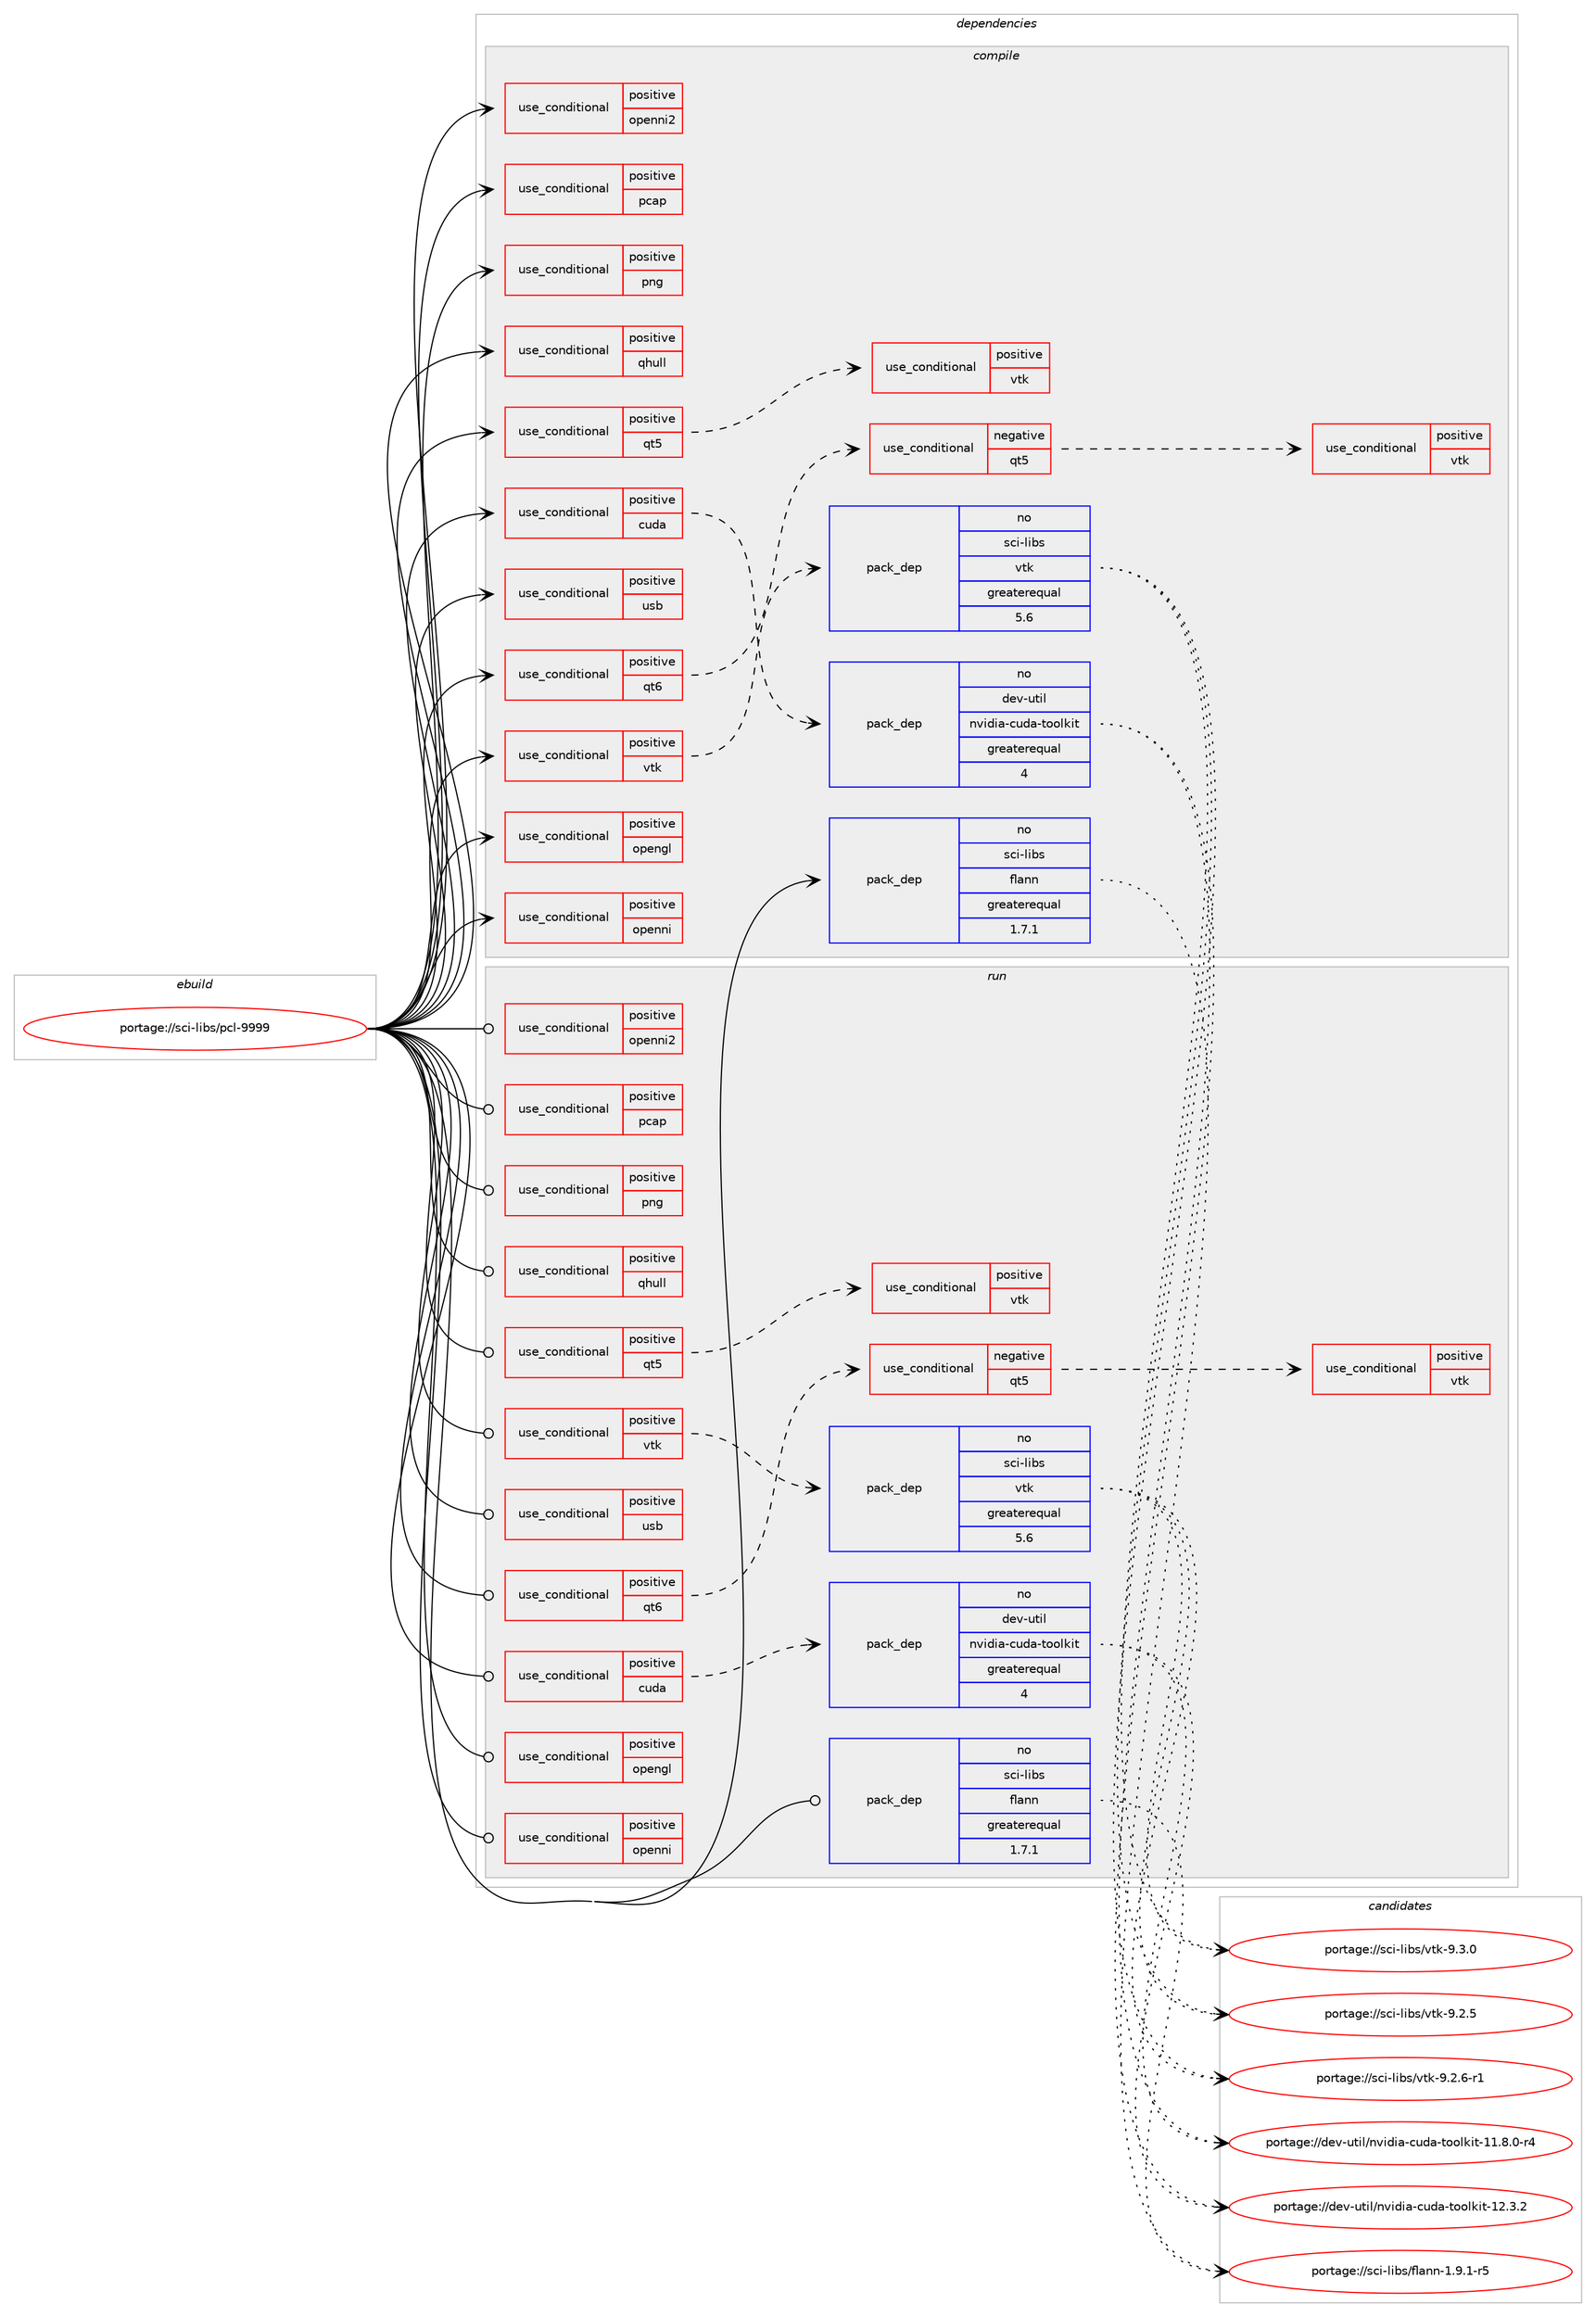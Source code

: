 digraph prolog {

# *************
# Graph options
# *************

newrank=true;
concentrate=true;
compound=true;
graph [rankdir=LR,fontname=Helvetica,fontsize=10,ranksep=1.5];#, ranksep=2.5, nodesep=0.2];
edge  [arrowhead=vee];
node  [fontname=Helvetica,fontsize=10];

# **********
# The ebuild
# **********

subgraph cluster_leftcol {
color=gray;
rank=same;
label=<<i>ebuild</i>>;
id [label="portage://sci-libs/pcl-9999", color=red, width=4, href="../sci-libs/pcl-9999.svg"];
}

# ****************
# The dependencies
# ****************

subgraph cluster_midcol {
color=gray;
label=<<i>dependencies</i>>;
subgraph cluster_compile {
fillcolor="#eeeeee";
style=filled;
label=<<i>compile</i>>;
subgraph cond8303 {
dependency11607 [label=<<TABLE BORDER="0" CELLBORDER="1" CELLSPACING="0" CELLPADDING="4"><TR><TD ROWSPAN="3" CELLPADDING="10">use_conditional</TD></TR><TR><TD>positive</TD></TR><TR><TD>cuda</TD></TR></TABLE>>, shape=none, color=red];
subgraph pack3192 {
dependency11608 [label=<<TABLE BORDER="0" CELLBORDER="1" CELLSPACING="0" CELLPADDING="4" WIDTH="220"><TR><TD ROWSPAN="6" CELLPADDING="30">pack_dep</TD></TR><TR><TD WIDTH="110">no</TD></TR><TR><TD>dev-util</TD></TR><TR><TD>nvidia-cuda-toolkit</TD></TR><TR><TD>greaterequal</TD></TR><TR><TD>4</TD></TR></TABLE>>, shape=none, color=blue];
}
dependency11607:e -> dependency11608:w [weight=20,style="dashed",arrowhead="vee"];
}
id:e -> dependency11607:w [weight=20,style="solid",arrowhead="vee"];
subgraph cond8304 {
dependency11609 [label=<<TABLE BORDER="0" CELLBORDER="1" CELLSPACING="0" CELLPADDING="4"><TR><TD ROWSPAN="3" CELLPADDING="10">use_conditional</TD></TR><TR><TD>positive</TD></TR><TR><TD>opengl</TD></TR></TABLE>>, shape=none, color=red];
# *** BEGIN UNKNOWN DEPENDENCY TYPE (TODO) ***
# dependency11609 -> package_dependency(portage://sci-libs/pcl-9999,install,no,virtual,opengl,none,[,,],[],[])
# *** END UNKNOWN DEPENDENCY TYPE (TODO) ***

# *** BEGIN UNKNOWN DEPENDENCY TYPE (TODO) ***
# dependency11609 -> package_dependency(portage://sci-libs/pcl-9999,install,no,media-libs,freeglut,none,[,,],[],[])
# *** END UNKNOWN DEPENDENCY TYPE (TODO) ***

}
id:e -> dependency11609:w [weight=20,style="solid",arrowhead="vee"];
subgraph cond8305 {
dependency11610 [label=<<TABLE BORDER="0" CELLBORDER="1" CELLSPACING="0" CELLPADDING="4"><TR><TD ROWSPAN="3" CELLPADDING="10">use_conditional</TD></TR><TR><TD>positive</TD></TR><TR><TD>openni</TD></TR></TABLE>>, shape=none, color=red];
# *** BEGIN UNKNOWN DEPENDENCY TYPE (TODO) ***
# dependency11610 -> package_dependency(portage://sci-libs/pcl-9999,install,no,dev-libs,OpenNI,none,[,,],[],[])
# *** END UNKNOWN DEPENDENCY TYPE (TODO) ***

}
id:e -> dependency11610:w [weight=20,style="solid",arrowhead="vee"];
subgraph cond8306 {
dependency11611 [label=<<TABLE BORDER="0" CELLBORDER="1" CELLSPACING="0" CELLPADDING="4"><TR><TD ROWSPAN="3" CELLPADDING="10">use_conditional</TD></TR><TR><TD>positive</TD></TR><TR><TD>openni2</TD></TR></TABLE>>, shape=none, color=red];
# *** BEGIN UNKNOWN DEPENDENCY TYPE (TODO) ***
# dependency11611 -> package_dependency(portage://sci-libs/pcl-9999,install,no,dev-libs,OpenNI2,none,[,,],[],[])
# *** END UNKNOWN DEPENDENCY TYPE (TODO) ***

}
id:e -> dependency11611:w [weight=20,style="solid",arrowhead="vee"];
subgraph cond8307 {
dependency11612 [label=<<TABLE BORDER="0" CELLBORDER="1" CELLSPACING="0" CELLPADDING="4"><TR><TD ROWSPAN="3" CELLPADDING="10">use_conditional</TD></TR><TR><TD>positive</TD></TR><TR><TD>pcap</TD></TR></TABLE>>, shape=none, color=red];
# *** BEGIN UNKNOWN DEPENDENCY TYPE (TODO) ***
# dependency11612 -> package_dependency(portage://sci-libs/pcl-9999,install,no,net-libs,libpcap,none,[,,],[],[])
# *** END UNKNOWN DEPENDENCY TYPE (TODO) ***

}
id:e -> dependency11612:w [weight=20,style="solid",arrowhead="vee"];
subgraph cond8308 {
dependency11613 [label=<<TABLE BORDER="0" CELLBORDER="1" CELLSPACING="0" CELLPADDING="4"><TR><TD ROWSPAN="3" CELLPADDING="10">use_conditional</TD></TR><TR><TD>positive</TD></TR><TR><TD>png</TD></TR></TABLE>>, shape=none, color=red];
# *** BEGIN UNKNOWN DEPENDENCY TYPE (TODO) ***
# dependency11613 -> package_dependency(portage://sci-libs/pcl-9999,install,no,media-libs,libpng,none,[,,],[slot(0),equal],[])
# *** END UNKNOWN DEPENDENCY TYPE (TODO) ***

}
id:e -> dependency11613:w [weight=20,style="solid",arrowhead="vee"];
subgraph cond8309 {
dependency11614 [label=<<TABLE BORDER="0" CELLBORDER="1" CELLSPACING="0" CELLPADDING="4"><TR><TD ROWSPAN="3" CELLPADDING="10">use_conditional</TD></TR><TR><TD>positive</TD></TR><TR><TD>qhull</TD></TR></TABLE>>, shape=none, color=red];
# *** BEGIN UNKNOWN DEPENDENCY TYPE (TODO) ***
# dependency11614 -> package_dependency(portage://sci-libs/pcl-9999,install,no,media-libs,qhull,none,[,,],any_same_slot,[])
# *** END UNKNOWN DEPENDENCY TYPE (TODO) ***

}
id:e -> dependency11614:w [weight=20,style="solid",arrowhead="vee"];
subgraph cond8310 {
dependency11615 [label=<<TABLE BORDER="0" CELLBORDER="1" CELLSPACING="0" CELLPADDING="4"><TR><TD ROWSPAN="3" CELLPADDING="10">use_conditional</TD></TR><TR><TD>positive</TD></TR><TR><TD>qt5</TD></TR></TABLE>>, shape=none, color=red];
# *** BEGIN UNKNOWN DEPENDENCY TYPE (TODO) ***
# dependency11615 -> package_dependency(portage://sci-libs/pcl-9999,install,no,dev-qt,qtgui,none,[,,],[slot(5)],[])
# *** END UNKNOWN DEPENDENCY TYPE (TODO) ***

# *** BEGIN UNKNOWN DEPENDENCY TYPE (TODO) ***
# dependency11615 -> package_dependency(portage://sci-libs/pcl-9999,install,no,dev-qt,qtcore,none,[,,],[slot(5)],[])
# *** END UNKNOWN DEPENDENCY TYPE (TODO) ***

# *** BEGIN UNKNOWN DEPENDENCY TYPE (TODO) ***
# dependency11615 -> package_dependency(portage://sci-libs/pcl-9999,install,no,dev-qt,qtconcurrent,none,[,,],[slot(5)],[])
# *** END UNKNOWN DEPENDENCY TYPE (TODO) ***

# *** BEGIN UNKNOWN DEPENDENCY TYPE (TODO) ***
# dependency11615 -> package_dependency(portage://sci-libs/pcl-9999,install,no,dev-qt,qtopengl,none,[,,],[slot(5)],[])
# *** END UNKNOWN DEPENDENCY TYPE (TODO) ***

subgraph cond8311 {
dependency11616 [label=<<TABLE BORDER="0" CELLBORDER="1" CELLSPACING="0" CELLPADDING="4"><TR><TD ROWSPAN="3" CELLPADDING="10">use_conditional</TD></TR><TR><TD>positive</TD></TR><TR><TD>vtk</TD></TR></TABLE>>, shape=none, color=red];
# *** BEGIN UNKNOWN DEPENDENCY TYPE (TODO) ***
# dependency11616 -> package_dependency(portage://sci-libs/pcl-9999,install,no,sci-libs,vtk,none,[,,],[],[use(enable(qt5),none)])
# *** END UNKNOWN DEPENDENCY TYPE (TODO) ***

}
dependency11615:e -> dependency11616:w [weight=20,style="dashed",arrowhead="vee"];
}
id:e -> dependency11615:w [weight=20,style="solid",arrowhead="vee"];
subgraph cond8312 {
dependency11617 [label=<<TABLE BORDER="0" CELLBORDER="1" CELLSPACING="0" CELLPADDING="4"><TR><TD ROWSPAN="3" CELLPADDING="10">use_conditional</TD></TR><TR><TD>positive</TD></TR><TR><TD>qt6</TD></TR></TABLE>>, shape=none, color=red];
subgraph cond8313 {
dependency11618 [label=<<TABLE BORDER="0" CELLBORDER="1" CELLSPACING="0" CELLPADDING="4"><TR><TD ROWSPAN="3" CELLPADDING="10">use_conditional</TD></TR><TR><TD>negative</TD></TR><TR><TD>qt5</TD></TR></TABLE>>, shape=none, color=red];
# *** BEGIN UNKNOWN DEPENDENCY TYPE (TODO) ***
# dependency11618 -> package_dependency(portage://sci-libs/pcl-9999,install,no,dev-qt,qtbase,none,[,,],[slot(6)],[use(enable(concurrent),none),use(enable(gui),none),use(enable(opengl),none)])
# *** END UNKNOWN DEPENDENCY TYPE (TODO) ***

subgraph cond8314 {
dependency11619 [label=<<TABLE BORDER="0" CELLBORDER="1" CELLSPACING="0" CELLPADDING="4"><TR><TD ROWSPAN="3" CELLPADDING="10">use_conditional</TD></TR><TR><TD>positive</TD></TR><TR><TD>vtk</TD></TR></TABLE>>, shape=none, color=red];
# *** BEGIN UNKNOWN DEPENDENCY TYPE (TODO) ***
# dependency11619 -> package_dependency(portage://sci-libs/pcl-9999,install,no,sci-libs,vtk,none,[,,],[],[use(disable(qt5),none),use(enable(qt6),none)])
# *** END UNKNOWN DEPENDENCY TYPE (TODO) ***

}
dependency11618:e -> dependency11619:w [weight=20,style="dashed",arrowhead="vee"];
}
dependency11617:e -> dependency11618:w [weight=20,style="dashed",arrowhead="vee"];
}
id:e -> dependency11617:w [weight=20,style="solid",arrowhead="vee"];
subgraph cond8315 {
dependency11620 [label=<<TABLE BORDER="0" CELLBORDER="1" CELLSPACING="0" CELLPADDING="4"><TR><TD ROWSPAN="3" CELLPADDING="10">use_conditional</TD></TR><TR><TD>positive</TD></TR><TR><TD>usb</TD></TR></TABLE>>, shape=none, color=red];
# *** BEGIN UNKNOWN DEPENDENCY TYPE (TODO) ***
# dependency11620 -> package_dependency(portage://sci-libs/pcl-9999,install,no,virtual,libusb,none,[,,],[slot(1)],[])
# *** END UNKNOWN DEPENDENCY TYPE (TODO) ***

}
id:e -> dependency11620:w [weight=20,style="solid",arrowhead="vee"];
subgraph cond8316 {
dependency11621 [label=<<TABLE BORDER="0" CELLBORDER="1" CELLSPACING="0" CELLPADDING="4"><TR><TD ROWSPAN="3" CELLPADDING="10">use_conditional</TD></TR><TR><TD>positive</TD></TR><TR><TD>vtk</TD></TR></TABLE>>, shape=none, color=red];
subgraph pack3193 {
dependency11622 [label=<<TABLE BORDER="0" CELLBORDER="1" CELLSPACING="0" CELLPADDING="4" WIDTH="220"><TR><TD ROWSPAN="6" CELLPADDING="30">pack_dep</TD></TR><TR><TD WIDTH="110">no</TD></TR><TR><TD>sci-libs</TD></TR><TR><TD>vtk</TD></TR><TR><TD>greaterequal</TD></TR><TR><TD>5.6</TD></TR></TABLE>>, shape=none, color=blue];
}
dependency11621:e -> dependency11622:w [weight=20,style="dashed",arrowhead="vee"];
}
id:e -> dependency11621:w [weight=20,style="solid",arrowhead="vee"];
# *** BEGIN UNKNOWN DEPENDENCY TYPE (TODO) ***
# id -> package_dependency(portage://sci-libs/pcl-9999,install,no,dev-cpp,eigen,none,[,,],[slot(3)],[])
# *** END UNKNOWN DEPENDENCY TYPE (TODO) ***

# *** BEGIN UNKNOWN DEPENDENCY TYPE (TODO) ***
# id -> package_dependency(portage://sci-libs/pcl-9999,install,no,dev-libs,boost,none,[,,],any_same_slot,[])
# *** END UNKNOWN DEPENDENCY TYPE (TODO) ***

subgraph pack3194 {
dependency11623 [label=<<TABLE BORDER="0" CELLBORDER="1" CELLSPACING="0" CELLPADDING="4" WIDTH="220"><TR><TD ROWSPAN="6" CELLPADDING="30">pack_dep</TD></TR><TR><TD WIDTH="110">no</TD></TR><TR><TD>sci-libs</TD></TR><TR><TD>flann</TD></TR><TR><TD>greaterequal</TD></TR><TR><TD>1.7.1</TD></TR></TABLE>>, shape=none, color=blue];
}
id:e -> dependency11623:w [weight=20,style="solid",arrowhead="vee"];
# *** BEGIN UNKNOWN DEPENDENCY TYPE (TODO) ***
# id -> package_dependency(portage://sci-libs/pcl-9999,install,strong,dev-cpp,metslib,none,[,,],[],[])
# *** END UNKNOWN DEPENDENCY TYPE (TODO) ***

}
subgraph cluster_compileandrun {
fillcolor="#eeeeee";
style=filled;
label=<<i>compile and run</i>>;
}
subgraph cluster_run {
fillcolor="#eeeeee";
style=filled;
label=<<i>run</i>>;
subgraph cond8317 {
dependency11624 [label=<<TABLE BORDER="0" CELLBORDER="1" CELLSPACING="0" CELLPADDING="4"><TR><TD ROWSPAN="3" CELLPADDING="10">use_conditional</TD></TR><TR><TD>positive</TD></TR><TR><TD>cuda</TD></TR></TABLE>>, shape=none, color=red];
subgraph pack3195 {
dependency11625 [label=<<TABLE BORDER="0" CELLBORDER="1" CELLSPACING="0" CELLPADDING="4" WIDTH="220"><TR><TD ROWSPAN="6" CELLPADDING="30">pack_dep</TD></TR><TR><TD WIDTH="110">no</TD></TR><TR><TD>dev-util</TD></TR><TR><TD>nvidia-cuda-toolkit</TD></TR><TR><TD>greaterequal</TD></TR><TR><TD>4</TD></TR></TABLE>>, shape=none, color=blue];
}
dependency11624:e -> dependency11625:w [weight=20,style="dashed",arrowhead="vee"];
}
id:e -> dependency11624:w [weight=20,style="solid",arrowhead="odot"];
subgraph cond8318 {
dependency11626 [label=<<TABLE BORDER="0" CELLBORDER="1" CELLSPACING="0" CELLPADDING="4"><TR><TD ROWSPAN="3" CELLPADDING="10">use_conditional</TD></TR><TR><TD>positive</TD></TR><TR><TD>opengl</TD></TR></TABLE>>, shape=none, color=red];
# *** BEGIN UNKNOWN DEPENDENCY TYPE (TODO) ***
# dependency11626 -> package_dependency(portage://sci-libs/pcl-9999,run,no,virtual,opengl,none,[,,],[],[])
# *** END UNKNOWN DEPENDENCY TYPE (TODO) ***

# *** BEGIN UNKNOWN DEPENDENCY TYPE (TODO) ***
# dependency11626 -> package_dependency(portage://sci-libs/pcl-9999,run,no,media-libs,freeglut,none,[,,],[],[])
# *** END UNKNOWN DEPENDENCY TYPE (TODO) ***

}
id:e -> dependency11626:w [weight=20,style="solid",arrowhead="odot"];
subgraph cond8319 {
dependency11627 [label=<<TABLE BORDER="0" CELLBORDER="1" CELLSPACING="0" CELLPADDING="4"><TR><TD ROWSPAN="3" CELLPADDING="10">use_conditional</TD></TR><TR><TD>positive</TD></TR><TR><TD>openni</TD></TR></TABLE>>, shape=none, color=red];
# *** BEGIN UNKNOWN DEPENDENCY TYPE (TODO) ***
# dependency11627 -> package_dependency(portage://sci-libs/pcl-9999,run,no,dev-libs,OpenNI,none,[,,],[],[])
# *** END UNKNOWN DEPENDENCY TYPE (TODO) ***

}
id:e -> dependency11627:w [weight=20,style="solid",arrowhead="odot"];
subgraph cond8320 {
dependency11628 [label=<<TABLE BORDER="0" CELLBORDER="1" CELLSPACING="0" CELLPADDING="4"><TR><TD ROWSPAN="3" CELLPADDING="10">use_conditional</TD></TR><TR><TD>positive</TD></TR><TR><TD>openni2</TD></TR></TABLE>>, shape=none, color=red];
# *** BEGIN UNKNOWN DEPENDENCY TYPE (TODO) ***
# dependency11628 -> package_dependency(portage://sci-libs/pcl-9999,run,no,dev-libs,OpenNI2,none,[,,],[],[])
# *** END UNKNOWN DEPENDENCY TYPE (TODO) ***

}
id:e -> dependency11628:w [weight=20,style="solid",arrowhead="odot"];
subgraph cond8321 {
dependency11629 [label=<<TABLE BORDER="0" CELLBORDER="1" CELLSPACING="0" CELLPADDING="4"><TR><TD ROWSPAN="3" CELLPADDING="10">use_conditional</TD></TR><TR><TD>positive</TD></TR><TR><TD>pcap</TD></TR></TABLE>>, shape=none, color=red];
# *** BEGIN UNKNOWN DEPENDENCY TYPE (TODO) ***
# dependency11629 -> package_dependency(portage://sci-libs/pcl-9999,run,no,net-libs,libpcap,none,[,,],[],[])
# *** END UNKNOWN DEPENDENCY TYPE (TODO) ***

}
id:e -> dependency11629:w [weight=20,style="solid",arrowhead="odot"];
subgraph cond8322 {
dependency11630 [label=<<TABLE BORDER="0" CELLBORDER="1" CELLSPACING="0" CELLPADDING="4"><TR><TD ROWSPAN="3" CELLPADDING="10">use_conditional</TD></TR><TR><TD>positive</TD></TR><TR><TD>png</TD></TR></TABLE>>, shape=none, color=red];
# *** BEGIN UNKNOWN DEPENDENCY TYPE (TODO) ***
# dependency11630 -> package_dependency(portage://sci-libs/pcl-9999,run,no,media-libs,libpng,none,[,,],[slot(0),equal],[])
# *** END UNKNOWN DEPENDENCY TYPE (TODO) ***

}
id:e -> dependency11630:w [weight=20,style="solid",arrowhead="odot"];
subgraph cond8323 {
dependency11631 [label=<<TABLE BORDER="0" CELLBORDER="1" CELLSPACING="0" CELLPADDING="4"><TR><TD ROWSPAN="3" CELLPADDING="10">use_conditional</TD></TR><TR><TD>positive</TD></TR><TR><TD>qhull</TD></TR></TABLE>>, shape=none, color=red];
# *** BEGIN UNKNOWN DEPENDENCY TYPE (TODO) ***
# dependency11631 -> package_dependency(portage://sci-libs/pcl-9999,run,no,media-libs,qhull,none,[,,],any_same_slot,[])
# *** END UNKNOWN DEPENDENCY TYPE (TODO) ***

}
id:e -> dependency11631:w [weight=20,style="solid",arrowhead="odot"];
subgraph cond8324 {
dependency11632 [label=<<TABLE BORDER="0" CELLBORDER="1" CELLSPACING="0" CELLPADDING="4"><TR><TD ROWSPAN="3" CELLPADDING="10">use_conditional</TD></TR><TR><TD>positive</TD></TR><TR><TD>qt5</TD></TR></TABLE>>, shape=none, color=red];
# *** BEGIN UNKNOWN DEPENDENCY TYPE (TODO) ***
# dependency11632 -> package_dependency(portage://sci-libs/pcl-9999,run,no,dev-qt,qtgui,none,[,,],[slot(5)],[])
# *** END UNKNOWN DEPENDENCY TYPE (TODO) ***

# *** BEGIN UNKNOWN DEPENDENCY TYPE (TODO) ***
# dependency11632 -> package_dependency(portage://sci-libs/pcl-9999,run,no,dev-qt,qtcore,none,[,,],[slot(5)],[])
# *** END UNKNOWN DEPENDENCY TYPE (TODO) ***

# *** BEGIN UNKNOWN DEPENDENCY TYPE (TODO) ***
# dependency11632 -> package_dependency(portage://sci-libs/pcl-9999,run,no,dev-qt,qtconcurrent,none,[,,],[slot(5)],[])
# *** END UNKNOWN DEPENDENCY TYPE (TODO) ***

# *** BEGIN UNKNOWN DEPENDENCY TYPE (TODO) ***
# dependency11632 -> package_dependency(portage://sci-libs/pcl-9999,run,no,dev-qt,qtopengl,none,[,,],[slot(5)],[])
# *** END UNKNOWN DEPENDENCY TYPE (TODO) ***

subgraph cond8325 {
dependency11633 [label=<<TABLE BORDER="0" CELLBORDER="1" CELLSPACING="0" CELLPADDING="4"><TR><TD ROWSPAN="3" CELLPADDING="10">use_conditional</TD></TR><TR><TD>positive</TD></TR><TR><TD>vtk</TD></TR></TABLE>>, shape=none, color=red];
# *** BEGIN UNKNOWN DEPENDENCY TYPE (TODO) ***
# dependency11633 -> package_dependency(portage://sci-libs/pcl-9999,run,no,sci-libs,vtk,none,[,,],[],[use(enable(qt5),none)])
# *** END UNKNOWN DEPENDENCY TYPE (TODO) ***

}
dependency11632:e -> dependency11633:w [weight=20,style="dashed",arrowhead="vee"];
}
id:e -> dependency11632:w [weight=20,style="solid",arrowhead="odot"];
subgraph cond8326 {
dependency11634 [label=<<TABLE BORDER="0" CELLBORDER="1" CELLSPACING="0" CELLPADDING="4"><TR><TD ROWSPAN="3" CELLPADDING="10">use_conditional</TD></TR><TR><TD>positive</TD></TR><TR><TD>qt6</TD></TR></TABLE>>, shape=none, color=red];
subgraph cond8327 {
dependency11635 [label=<<TABLE BORDER="0" CELLBORDER="1" CELLSPACING="0" CELLPADDING="4"><TR><TD ROWSPAN="3" CELLPADDING="10">use_conditional</TD></TR><TR><TD>negative</TD></TR><TR><TD>qt5</TD></TR></TABLE>>, shape=none, color=red];
# *** BEGIN UNKNOWN DEPENDENCY TYPE (TODO) ***
# dependency11635 -> package_dependency(portage://sci-libs/pcl-9999,run,no,dev-qt,qtbase,none,[,,],[slot(6)],[use(enable(concurrent),none),use(enable(gui),none),use(enable(opengl),none)])
# *** END UNKNOWN DEPENDENCY TYPE (TODO) ***

subgraph cond8328 {
dependency11636 [label=<<TABLE BORDER="0" CELLBORDER="1" CELLSPACING="0" CELLPADDING="4"><TR><TD ROWSPAN="3" CELLPADDING="10">use_conditional</TD></TR><TR><TD>positive</TD></TR><TR><TD>vtk</TD></TR></TABLE>>, shape=none, color=red];
# *** BEGIN UNKNOWN DEPENDENCY TYPE (TODO) ***
# dependency11636 -> package_dependency(portage://sci-libs/pcl-9999,run,no,sci-libs,vtk,none,[,,],[],[use(disable(qt5),none),use(enable(qt6),none)])
# *** END UNKNOWN DEPENDENCY TYPE (TODO) ***

}
dependency11635:e -> dependency11636:w [weight=20,style="dashed",arrowhead="vee"];
}
dependency11634:e -> dependency11635:w [weight=20,style="dashed",arrowhead="vee"];
}
id:e -> dependency11634:w [weight=20,style="solid",arrowhead="odot"];
subgraph cond8329 {
dependency11637 [label=<<TABLE BORDER="0" CELLBORDER="1" CELLSPACING="0" CELLPADDING="4"><TR><TD ROWSPAN="3" CELLPADDING="10">use_conditional</TD></TR><TR><TD>positive</TD></TR><TR><TD>usb</TD></TR></TABLE>>, shape=none, color=red];
# *** BEGIN UNKNOWN DEPENDENCY TYPE (TODO) ***
# dependency11637 -> package_dependency(portage://sci-libs/pcl-9999,run,no,virtual,libusb,none,[,,],[slot(1)],[])
# *** END UNKNOWN DEPENDENCY TYPE (TODO) ***

}
id:e -> dependency11637:w [weight=20,style="solid",arrowhead="odot"];
subgraph cond8330 {
dependency11638 [label=<<TABLE BORDER="0" CELLBORDER="1" CELLSPACING="0" CELLPADDING="4"><TR><TD ROWSPAN="3" CELLPADDING="10">use_conditional</TD></TR><TR><TD>positive</TD></TR><TR><TD>vtk</TD></TR></TABLE>>, shape=none, color=red];
subgraph pack3196 {
dependency11639 [label=<<TABLE BORDER="0" CELLBORDER="1" CELLSPACING="0" CELLPADDING="4" WIDTH="220"><TR><TD ROWSPAN="6" CELLPADDING="30">pack_dep</TD></TR><TR><TD WIDTH="110">no</TD></TR><TR><TD>sci-libs</TD></TR><TR><TD>vtk</TD></TR><TR><TD>greaterequal</TD></TR><TR><TD>5.6</TD></TR></TABLE>>, shape=none, color=blue];
}
dependency11638:e -> dependency11639:w [weight=20,style="dashed",arrowhead="vee"];
}
id:e -> dependency11638:w [weight=20,style="solid",arrowhead="odot"];
# *** BEGIN UNKNOWN DEPENDENCY TYPE (TODO) ***
# id -> package_dependency(portage://sci-libs/pcl-9999,run,no,dev-cpp,eigen,none,[,,],[slot(3)],[])
# *** END UNKNOWN DEPENDENCY TYPE (TODO) ***

# *** BEGIN UNKNOWN DEPENDENCY TYPE (TODO) ***
# id -> package_dependency(portage://sci-libs/pcl-9999,run,no,dev-libs,boost,none,[,,],any_same_slot,[])
# *** END UNKNOWN DEPENDENCY TYPE (TODO) ***

subgraph pack3197 {
dependency11640 [label=<<TABLE BORDER="0" CELLBORDER="1" CELLSPACING="0" CELLPADDING="4" WIDTH="220"><TR><TD ROWSPAN="6" CELLPADDING="30">pack_dep</TD></TR><TR><TD WIDTH="110">no</TD></TR><TR><TD>sci-libs</TD></TR><TR><TD>flann</TD></TR><TR><TD>greaterequal</TD></TR><TR><TD>1.7.1</TD></TR></TABLE>>, shape=none, color=blue];
}
id:e -> dependency11640:w [weight=20,style="solid",arrowhead="odot"];
}
}

# **************
# The candidates
# **************

subgraph cluster_choices {
rank=same;
color=gray;
label=<<i>candidates</i>>;

subgraph choice3192 {
color=black;
nodesep=1;
choice10010111845117116105108471101181051001059745991171009745116111111108107105116454949465646484511452 [label="portage://dev-util/nvidia-cuda-toolkit-11.8.0-r4", color=red, width=4,href="../dev-util/nvidia-cuda-toolkit-11.8.0-r4.svg"];
choice1001011184511711610510847110118105100105974599117100974511611111110810710511645495046514650 [label="portage://dev-util/nvidia-cuda-toolkit-12.3.2", color=red, width=4,href="../dev-util/nvidia-cuda-toolkit-12.3.2.svg"];
dependency11608:e -> choice10010111845117116105108471101181051001059745991171009745116111111108107105116454949465646484511452:w [style=dotted,weight="100"];
dependency11608:e -> choice1001011184511711610510847110118105100105974599117100974511611111110810710511645495046514650:w [style=dotted,weight="100"];
}
subgraph choice3193 {
color=black;
nodesep=1;
choice11599105451081059811547118116107455746504653 [label="portage://sci-libs/vtk-9.2.5", color=red, width=4,href="../sci-libs/vtk-9.2.5.svg"];
choice115991054510810598115471181161074557465046544511449 [label="portage://sci-libs/vtk-9.2.6-r1", color=red, width=4,href="../sci-libs/vtk-9.2.6-r1.svg"];
choice11599105451081059811547118116107455746514648 [label="portage://sci-libs/vtk-9.3.0", color=red, width=4,href="../sci-libs/vtk-9.3.0.svg"];
dependency11622:e -> choice11599105451081059811547118116107455746504653:w [style=dotted,weight="100"];
dependency11622:e -> choice115991054510810598115471181161074557465046544511449:w [style=dotted,weight="100"];
dependency11622:e -> choice11599105451081059811547118116107455746514648:w [style=dotted,weight="100"];
}
subgraph choice3194 {
color=black;
nodesep=1;
choice11599105451081059811547102108971101104549465746494511453 [label="portage://sci-libs/flann-1.9.1-r5", color=red, width=4,href="../sci-libs/flann-1.9.1-r5.svg"];
dependency11623:e -> choice11599105451081059811547102108971101104549465746494511453:w [style=dotted,weight="100"];
}
subgraph choice3195 {
color=black;
nodesep=1;
choice10010111845117116105108471101181051001059745991171009745116111111108107105116454949465646484511452 [label="portage://dev-util/nvidia-cuda-toolkit-11.8.0-r4", color=red, width=4,href="../dev-util/nvidia-cuda-toolkit-11.8.0-r4.svg"];
choice1001011184511711610510847110118105100105974599117100974511611111110810710511645495046514650 [label="portage://dev-util/nvidia-cuda-toolkit-12.3.2", color=red, width=4,href="../dev-util/nvidia-cuda-toolkit-12.3.2.svg"];
dependency11625:e -> choice10010111845117116105108471101181051001059745991171009745116111111108107105116454949465646484511452:w [style=dotted,weight="100"];
dependency11625:e -> choice1001011184511711610510847110118105100105974599117100974511611111110810710511645495046514650:w [style=dotted,weight="100"];
}
subgraph choice3196 {
color=black;
nodesep=1;
choice11599105451081059811547118116107455746504653 [label="portage://sci-libs/vtk-9.2.5", color=red, width=4,href="../sci-libs/vtk-9.2.5.svg"];
choice115991054510810598115471181161074557465046544511449 [label="portage://sci-libs/vtk-9.2.6-r1", color=red, width=4,href="../sci-libs/vtk-9.2.6-r1.svg"];
choice11599105451081059811547118116107455746514648 [label="portage://sci-libs/vtk-9.3.0", color=red, width=4,href="../sci-libs/vtk-9.3.0.svg"];
dependency11639:e -> choice11599105451081059811547118116107455746504653:w [style=dotted,weight="100"];
dependency11639:e -> choice115991054510810598115471181161074557465046544511449:w [style=dotted,weight="100"];
dependency11639:e -> choice11599105451081059811547118116107455746514648:w [style=dotted,weight="100"];
}
subgraph choice3197 {
color=black;
nodesep=1;
choice11599105451081059811547102108971101104549465746494511453 [label="portage://sci-libs/flann-1.9.1-r5", color=red, width=4,href="../sci-libs/flann-1.9.1-r5.svg"];
dependency11640:e -> choice11599105451081059811547102108971101104549465746494511453:w [style=dotted,weight="100"];
}
}

}
